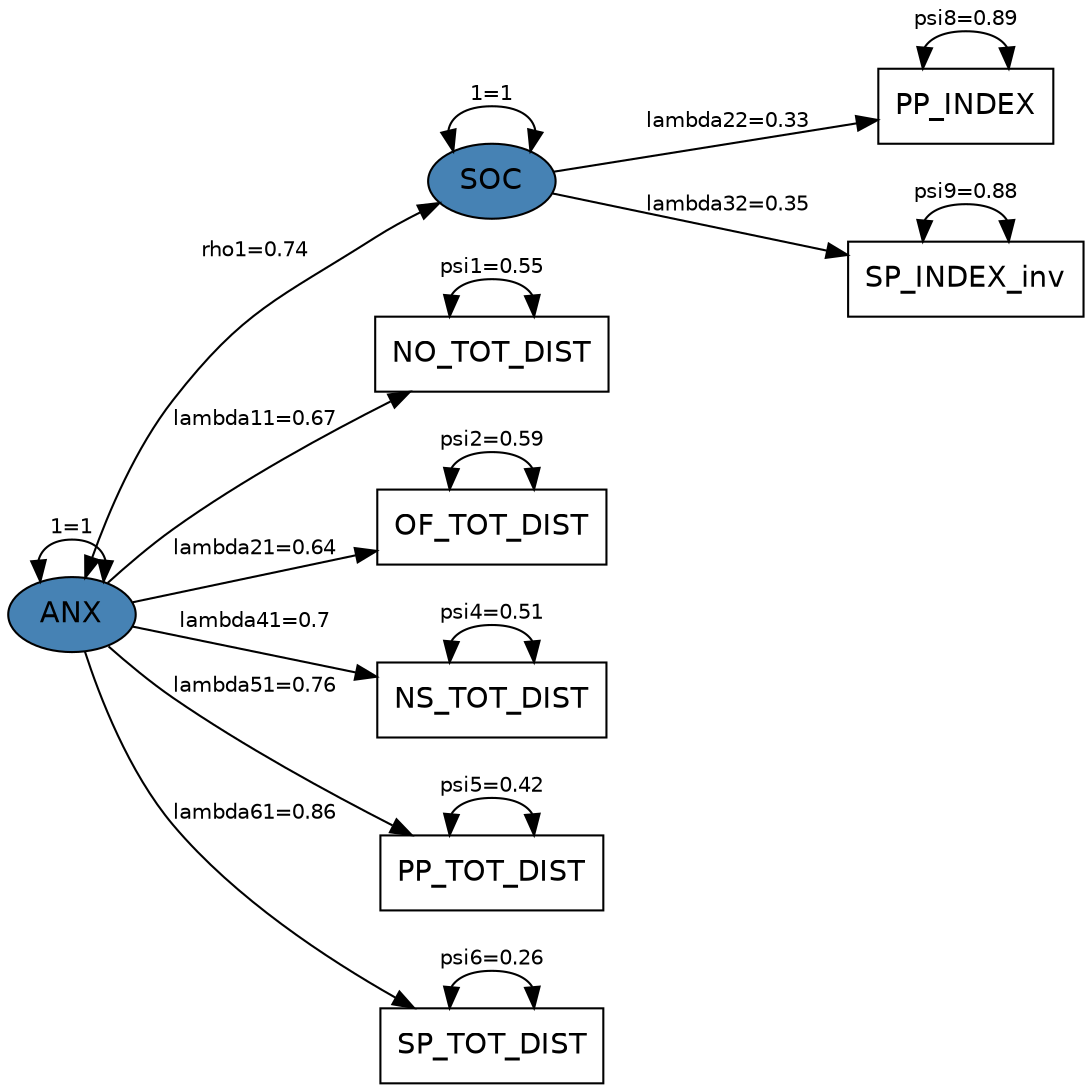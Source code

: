 digraph "Risk_Model" {
  rankdir=LR;
  size="8,8";
  node [fontname="Helvetica" fontsize=14 fillcolor="steelblue" shape=box style=filled];
  edge [fontname="Helvetica" fontsize=10];
  center=1;
  "ANX" [shape=ellipse]
  "SOC" [shape=ellipse]
  "NO_TOT_DIST" [fillcolor="transparent"]
  "OF_TOT_DIST" [fillcolor="transparent"]
  "NS_TOT_DIST" [fillcolor="transparent"]
  "PP_TOT_DIST" [fillcolor="transparent"]
  "SP_TOT_DIST" [fillcolor="transparent"]
  "PP_INDEX" [fillcolor="transparent"]
  "SP_INDEX_inv" [fillcolor="transparent"]
  "ANX" -> "NO_TOT_DIST" [label="lambda11=0.67" color=black penwidth=1.001];
  "ANX" -> "OF_TOT_DIST" [label="lambda21=0.64" color=black penwidth=1.001];
  "ANX" -> "NS_TOT_DIST" [label="lambda41=0.7" color=black penwidth=1.001];
  "ANX" -> "PP_TOT_DIST" [label="lambda51=0.76" color=black penwidth=1.001];
  "ANX" -> "SP_TOT_DIST" [label="lambda61=0.86" color=black penwidth=1.001];
  "SOC" -> "PP_INDEX" [label="lambda22=0.33" color=black penwidth=1.001];
  "SOC" -> "SP_INDEX_inv" [label="lambda32=0.35" color=black penwidth=1.001];
  "NO_TOT_DIST" -> "NO_TOT_DIST" [label="psi1=0.55" dir=both color=black penwidth=1.001];
  "OF_TOT_DIST" -> "OF_TOT_DIST" [label="psi2=0.59" dir=both color=black penwidth=1.001];
  "NS_TOT_DIST" -> "NS_TOT_DIST" [label="psi4=0.51" dir=both color=black penwidth=1.001];
  "PP_TOT_DIST" -> "PP_TOT_DIST" [label="psi5=0.42" dir=both color=black penwidth=1.001];
  "SP_TOT_DIST" -> "SP_TOT_DIST" [label="psi6=0.26" dir=both color=black penwidth=1.001];
  "PP_INDEX" -> "PP_INDEX" [label="psi8=0.89" dir=both color=black penwidth=1.001];
  "SP_INDEX_inv" -> "SP_INDEX_inv" [label="psi9=0.88" dir=both color=black penwidth=1.001];
  "ANX" -> "ANX" [label="1=1" dir=both color=black penwidth=1.001];
  "SOC" -> "SOC" [label="1=1" dir=both color=black penwidth=1.001];
  "ANX" -> "SOC" [label="rho1=0.74" dir=both color=black penwidth=1.001];
}
